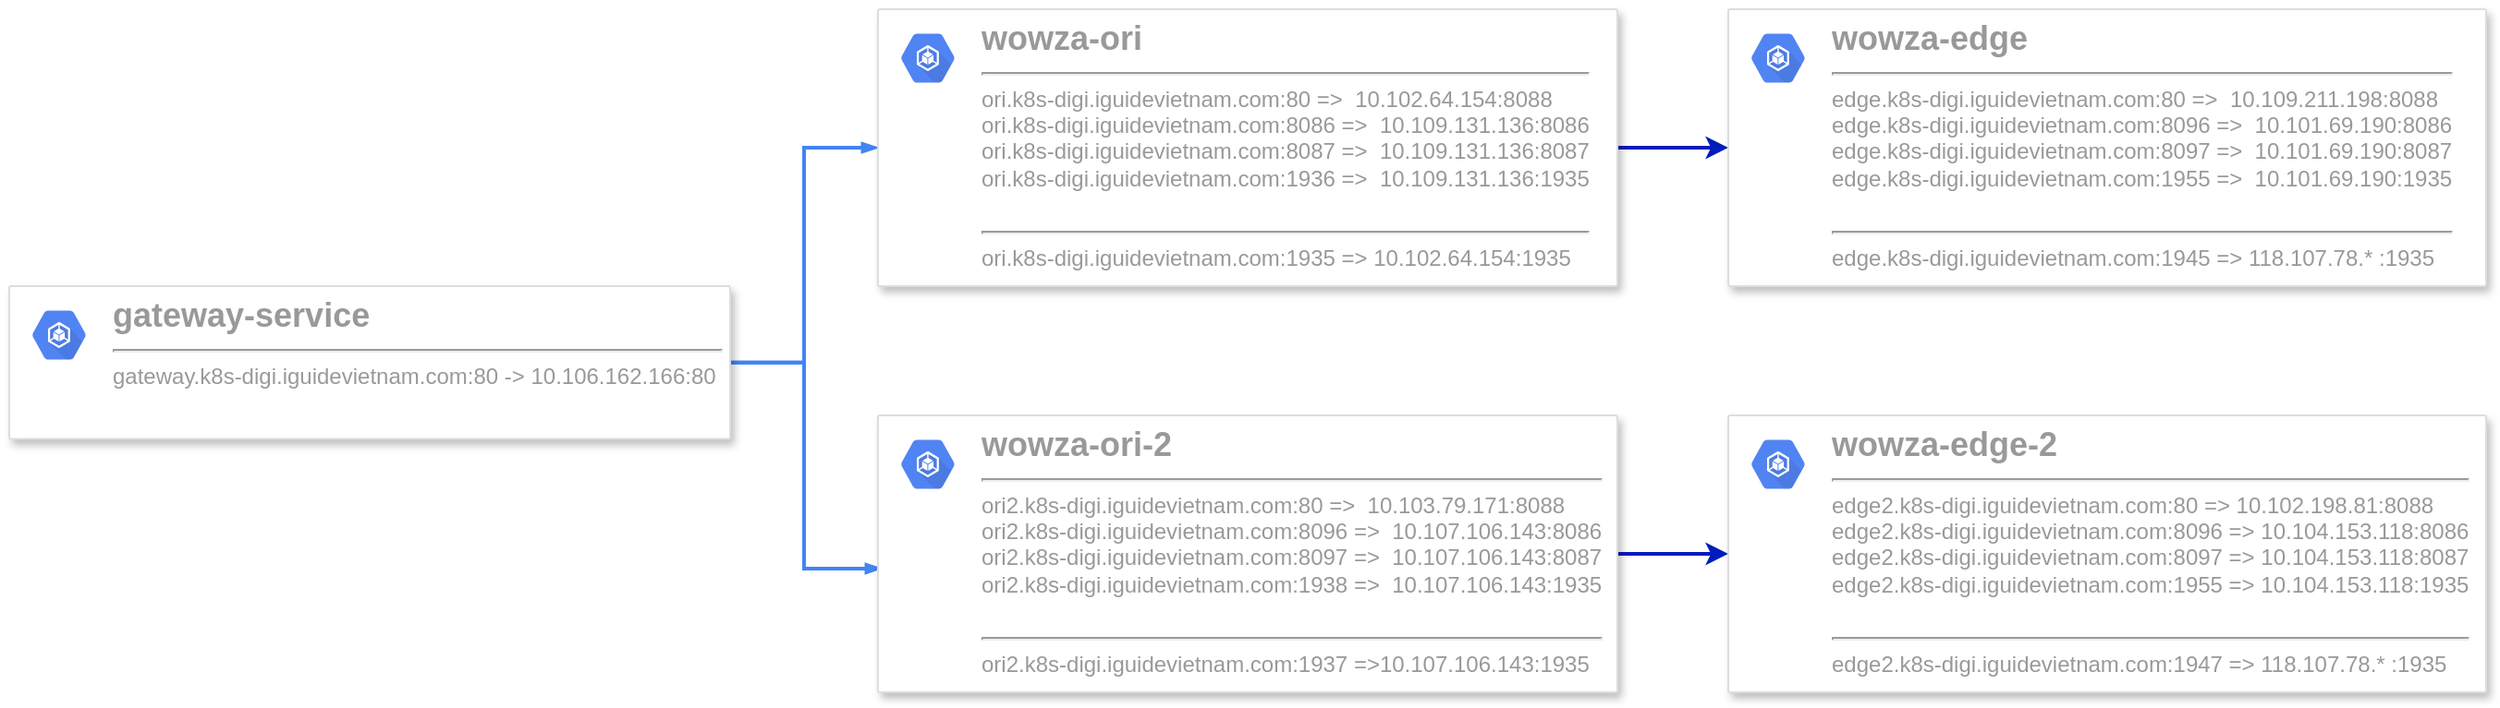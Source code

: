 <mxfile version="21.7.5" type="github">
  <diagram id="f106602c-feb2-e66a-4537-3a34d633f6aa" name="Page-1">
    <mxGraphModel dx="1386" dy="793" grid="1" gridSize="10" guides="1" tooltips="1" connect="1" arrows="1" fold="1" page="1" pageScale="1" pageWidth="1169" pageHeight="827" background="none" math="0" shadow="0">
      <root>
        <mxCell id="0" />
        <mxCell id="1" parent="0" />
        <mxCell id="1000" style="edgeStyle=orthogonalEdgeStyle;rounded=0;elbow=vertical;html=1;labelBackgroundColor=none;startFill=1;startSize=4;endArrow=blockThin;endFill=1;endSize=4;jettySize=auto;orthogonalLoop=1;strokeColor=#4284F3;strokeWidth=2;fontSize=12;fontColor=#000000;align=left;dashed=0;entryX=0;entryY=0.5;entryDx=0;entryDy=0;exitX=1;exitY=0.5;exitDx=0;exitDy=0;" parent="1" source="4BZOkhk_A17fmR11uYbG-1010" target="4BZOkhk_A17fmR11uYbG-1008" edge="1">
          <mxGeometry relative="1" as="geometry">
            <mxPoint x="110" y="273.17" as="targetPoint" />
          </mxGeometry>
        </mxCell>
        <mxCell id="1001" style="edgeStyle=orthogonalEdgeStyle;rounded=0;elbow=vertical;html=1;labelBackgroundColor=none;startFill=1;startSize=4;endArrow=blockThin;endFill=1;endSize=4;jettySize=auto;orthogonalLoop=1;strokeColor=#4284F3;strokeWidth=2;fontSize=12;fontColor=#000000;align=left;dashed=0;exitX=1;exitY=0.5;exitDx=0;exitDy=0;entryX=0.005;entryY=0.553;entryDx=0;entryDy=0;entryPerimeter=0;" parent="1" source="4BZOkhk_A17fmR11uYbG-1010" target="4BZOkhk_A17fmR11uYbG-1013" edge="1">
          <mxGeometry relative="1" as="geometry">
            <mxPoint x="335" y="580" as="targetPoint" />
          </mxGeometry>
        </mxCell>
        <mxCell id="4BZOkhk_A17fmR11uYbG-1021" style="edgeStyle=orthogonalEdgeStyle;rounded=0;orthogonalLoop=1;jettySize=auto;html=1;entryX=0;entryY=0.5;entryDx=0;entryDy=0;fillColor=#0050ef;strokeColor=#001DBC;strokeWidth=2;" edge="1" parent="1" source="4BZOkhk_A17fmR11uYbG-1008" target="4BZOkhk_A17fmR11uYbG-1017">
          <mxGeometry relative="1" as="geometry" />
        </mxCell>
        <mxCell id="4BZOkhk_A17fmR11uYbG-1008" value="" style="strokeColor=#dddddd;fillColor=#ffffff;shadow=1;strokeWidth=1;rounded=1;absoluteArcSize=1;arcSize=2;fontSize=11;fontColor=#9E9E9E;align=center;html=1;" vertex="1" parent="1">
          <mxGeometry x="490" y="80" width="400" height="150" as="geometry" />
        </mxCell>
        <mxCell id="4BZOkhk_A17fmR11uYbG-1009" value="&lt;b&gt;&lt;font style=&quot;&quot;&gt;&lt;font style=&quot;font-size: 18px;&quot;&gt;wowza-ori&lt;/font&gt;&lt;br&gt;&lt;/font&gt;&lt;/b&gt;&lt;hr&gt;ori.k8s-digi.iguidevietnam.com:80 =&amp;gt;&amp;nbsp;&amp;nbsp;10.102.64.154:8088&lt;br&gt;ori.k8s-digi.iguidevietnam.com:8086 =&amp;gt;&amp;nbsp; 10.109.131.136:8086&lt;br&gt;ori.k8s-digi.iguidevietnam.com:8087 =&amp;gt;&amp;nbsp; 10.109.131.136:8087&lt;br&gt;ori.k8s-digi.iguidevietnam.com:1936 =&amp;gt;&amp;nbsp; 10.109.131.136:1935&lt;br&gt;&lt;br style=&quot;border-color: var(--border-color);&quot;&gt;&lt;hr style=&quot;border-color: var(--border-color);&quot;&gt;ori.k8s-digi.iguidevietnam.com:1935 =&amp;gt;&amp;nbsp;10.102.64.154:1935&amp;nbsp;" style="dashed=0;connectable=0;html=1;fillColor=#5184F3;strokeColor=none;shape=mxgraph.gcp2.hexIcon;prIcon=container_engine;part=1;labelPosition=right;verticalLabelPosition=middle;align=left;verticalAlign=top;spacingLeft=5;fontColor=#999999;fontSize=12;spacingTop=-8;" vertex="1" parent="4BZOkhk_A17fmR11uYbG-1008">
          <mxGeometry width="44" height="39" relative="1" as="geometry">
            <mxPoint x="5" y="7" as="offset" />
          </mxGeometry>
        </mxCell>
        <mxCell id="4BZOkhk_A17fmR11uYbG-1010" value="" style="strokeColor=#dddddd;fillColor=#ffffff;shadow=1;strokeWidth=1;rounded=1;absoluteArcSize=1;arcSize=2;fontSize=11;fontColor=#9E9E9E;align=center;html=1;" vertex="1" parent="1">
          <mxGeometry x="20" y="230" width="390" height="82.75" as="geometry" />
        </mxCell>
        <mxCell id="4BZOkhk_A17fmR11uYbG-1011" value="&lt;b&gt;&lt;font style=&quot;font-size: 18px;&quot;&gt;gateway-service&lt;/font&gt;&lt;/b&gt;&lt;br&gt;&lt;hr&gt;gateway.k8s-digi.iguidevietnam.com:80 -&amp;gt;&amp;nbsp;10.106.162.166:80&amp;nbsp;" style="dashed=0;connectable=0;html=1;fillColor=#5184F3;strokeColor=none;shape=mxgraph.gcp2.hexIcon;prIcon=container_engine;part=1;labelPosition=right;verticalLabelPosition=middle;align=left;verticalAlign=top;spacingLeft=5;fontColor=#999999;fontSize=12;spacingTop=-8;" vertex="1" parent="4BZOkhk_A17fmR11uYbG-1010">
          <mxGeometry width="44" height="39" relative="1" as="geometry">
            <mxPoint x="5" y="7" as="offset" />
          </mxGeometry>
        </mxCell>
        <mxCell id="4BZOkhk_A17fmR11uYbG-1022" style="edgeStyle=orthogonalEdgeStyle;rounded=0;orthogonalLoop=1;jettySize=auto;html=1;entryX=0;entryY=0.5;entryDx=0;entryDy=0;fillColor=#0050ef;strokeColor=#001DBC;strokeWidth=2;" edge="1" parent="1" source="4BZOkhk_A17fmR11uYbG-1013" target="4BZOkhk_A17fmR11uYbG-1019">
          <mxGeometry relative="1" as="geometry" />
        </mxCell>
        <mxCell id="4BZOkhk_A17fmR11uYbG-1013" value="" style="strokeColor=#dddddd;fillColor=#ffffff;shadow=1;strokeWidth=1;rounded=1;absoluteArcSize=1;arcSize=2;fontSize=11;fontColor=#9E9E9E;align=center;html=1;" vertex="1" parent="1">
          <mxGeometry x="490" y="300" width="400" height="150" as="geometry" />
        </mxCell>
        <mxCell id="4BZOkhk_A17fmR11uYbG-1014" value="&lt;b&gt;&lt;font style=&quot;&quot;&gt;&lt;font style=&quot;font-size: 18px;&quot;&gt;wowza-ori-2&lt;/font&gt;&lt;br&gt;&lt;/font&gt;&lt;/b&gt;&lt;hr&gt;ori2.k8s-digi.iguidevietnam.com:80 =&amp;gt;&amp;nbsp;&amp;nbsp;10.103.79.171:8088&lt;br&gt;ori2.k8s-digi.iguidevietnam.com:8096 =&amp;gt;&amp;nbsp; 10.107.106.143:8086&lt;br&gt;ori2.k8s-digi.iguidevietnam.com:8097 =&amp;gt;&amp;nbsp; 10.107.106.143:8087&lt;br&gt;ori2.k8s-digi.iguidevietnam.com:1938 =&amp;gt;&amp;nbsp; 10.107.106.143:1935&lt;br&gt;&lt;br style=&quot;border-color: var(--border-color);&quot;&gt;&lt;hr style=&quot;border-color: var(--border-color);&quot;&gt;ori2.k8s-digi.iguidevietnam.com:1937 =&amp;gt;10.107.106.143:1935&amp;nbsp;" style="dashed=0;connectable=0;html=1;fillColor=#5184F3;strokeColor=none;shape=mxgraph.gcp2.hexIcon;prIcon=container_engine;part=1;labelPosition=right;verticalLabelPosition=middle;align=left;verticalAlign=top;spacingLeft=5;fontColor=#999999;fontSize=12;spacingTop=-8;" vertex="1" parent="4BZOkhk_A17fmR11uYbG-1013">
          <mxGeometry width="44" height="39" relative="1" as="geometry">
            <mxPoint x="5" y="7" as="offset" />
          </mxGeometry>
        </mxCell>
        <mxCell id="4BZOkhk_A17fmR11uYbG-1017" value="" style="strokeColor=#dddddd;fillColor=#ffffff;shadow=1;strokeWidth=1;rounded=1;absoluteArcSize=1;arcSize=2;fontSize=11;fontColor=#9E9E9E;align=center;html=1;" vertex="1" parent="1">
          <mxGeometry x="950" y="80" width="410" height="150" as="geometry" />
        </mxCell>
        <mxCell id="4BZOkhk_A17fmR11uYbG-1018" value="&lt;b&gt;&lt;font style=&quot;&quot;&gt;&lt;font style=&quot;font-size: 18px;&quot;&gt;wowza-edge&lt;/font&gt;&lt;br&gt;&lt;/font&gt;&lt;/b&gt;&lt;hr&gt;edge.k8s-digi.iguidevietnam.com:80 =&amp;gt;&amp;nbsp;&amp;nbsp;10.109.211.198:8088&lt;br&gt;edge.k8s-digi.iguidevietnam.com:8096 =&amp;gt;&amp;nbsp; 10.101.69.190:8086&lt;br&gt;edge.k8s-digi.iguidevietnam.com:8097 =&amp;gt;&amp;nbsp; 10.101.69.190:8087&lt;br&gt;edge.k8s-digi.iguidevietnam.com:1955 =&amp;gt;&amp;nbsp;&amp;nbsp;10.101.69.190:1935&lt;br&gt;&lt;br style=&quot;border-color: var(--border-color);&quot;&gt;&lt;hr style=&quot;border-color: var(--border-color);&quot;&gt;edge.k8s-digi.iguidevietnam.com:1945 =&amp;gt; 118.107.78.* :1935&amp;nbsp;" style="dashed=0;connectable=0;html=1;fillColor=#5184F3;strokeColor=none;shape=mxgraph.gcp2.hexIcon;prIcon=container_engine;part=1;labelPosition=right;verticalLabelPosition=middle;align=left;verticalAlign=top;spacingLeft=5;fontColor=#999999;fontSize=12;spacingTop=-8;" vertex="1" parent="4BZOkhk_A17fmR11uYbG-1017">
          <mxGeometry width="44" height="39" relative="1" as="geometry">
            <mxPoint x="5" y="7" as="offset" />
          </mxGeometry>
        </mxCell>
        <mxCell id="4BZOkhk_A17fmR11uYbG-1019" value="" style="strokeColor=#dddddd;fillColor=#ffffff;shadow=1;strokeWidth=1;rounded=1;absoluteArcSize=1;arcSize=2;fontSize=11;fontColor=#9E9E9E;align=center;html=1;" vertex="1" parent="1">
          <mxGeometry x="950" y="300" width="410" height="150" as="geometry" />
        </mxCell>
        <mxCell id="4BZOkhk_A17fmR11uYbG-1020" value="&lt;b&gt;&lt;font style=&quot;&quot;&gt;&lt;font style=&quot;font-size: 18px;&quot;&gt;wowza-edge-2&lt;/font&gt;&lt;br&gt;&lt;/font&gt;&lt;/b&gt;&lt;hr&gt;edge2.k8s-digi.iguidevietnam.com:80 =&amp;gt; 10.102.198.81:8088&lt;br&gt;edge2.k8s-digi.iguidevietnam.com:8096 =&amp;gt; 10.104.153.118:8086&lt;br&gt;edge2.k8s-digi.iguidevietnam.com:8097 =&amp;gt;&amp;nbsp;10.104.153.118:8087&lt;br&gt;edge2.k8s-digi.iguidevietnam.com:1955 =&amp;gt; 10.104.153.118:1935&lt;br&gt;&lt;br style=&quot;border-color: var(--border-color);&quot;&gt;&lt;hr style=&quot;border-color: var(--border-color);&quot;&gt;edge2.k8s-digi.iguidevietnam.com:1947 =&amp;gt; 118.107.78.* :1935&amp;nbsp;" style="dashed=0;connectable=0;html=1;fillColor=#5184F3;strokeColor=none;shape=mxgraph.gcp2.hexIcon;prIcon=container_engine;part=1;labelPosition=right;verticalLabelPosition=middle;align=left;verticalAlign=top;spacingLeft=5;fontColor=#999999;fontSize=12;spacingTop=-8;" vertex="1" parent="4BZOkhk_A17fmR11uYbG-1019">
          <mxGeometry width="44" height="39" relative="1" as="geometry">
            <mxPoint x="5" y="7" as="offset" />
          </mxGeometry>
        </mxCell>
      </root>
    </mxGraphModel>
  </diagram>
</mxfile>
